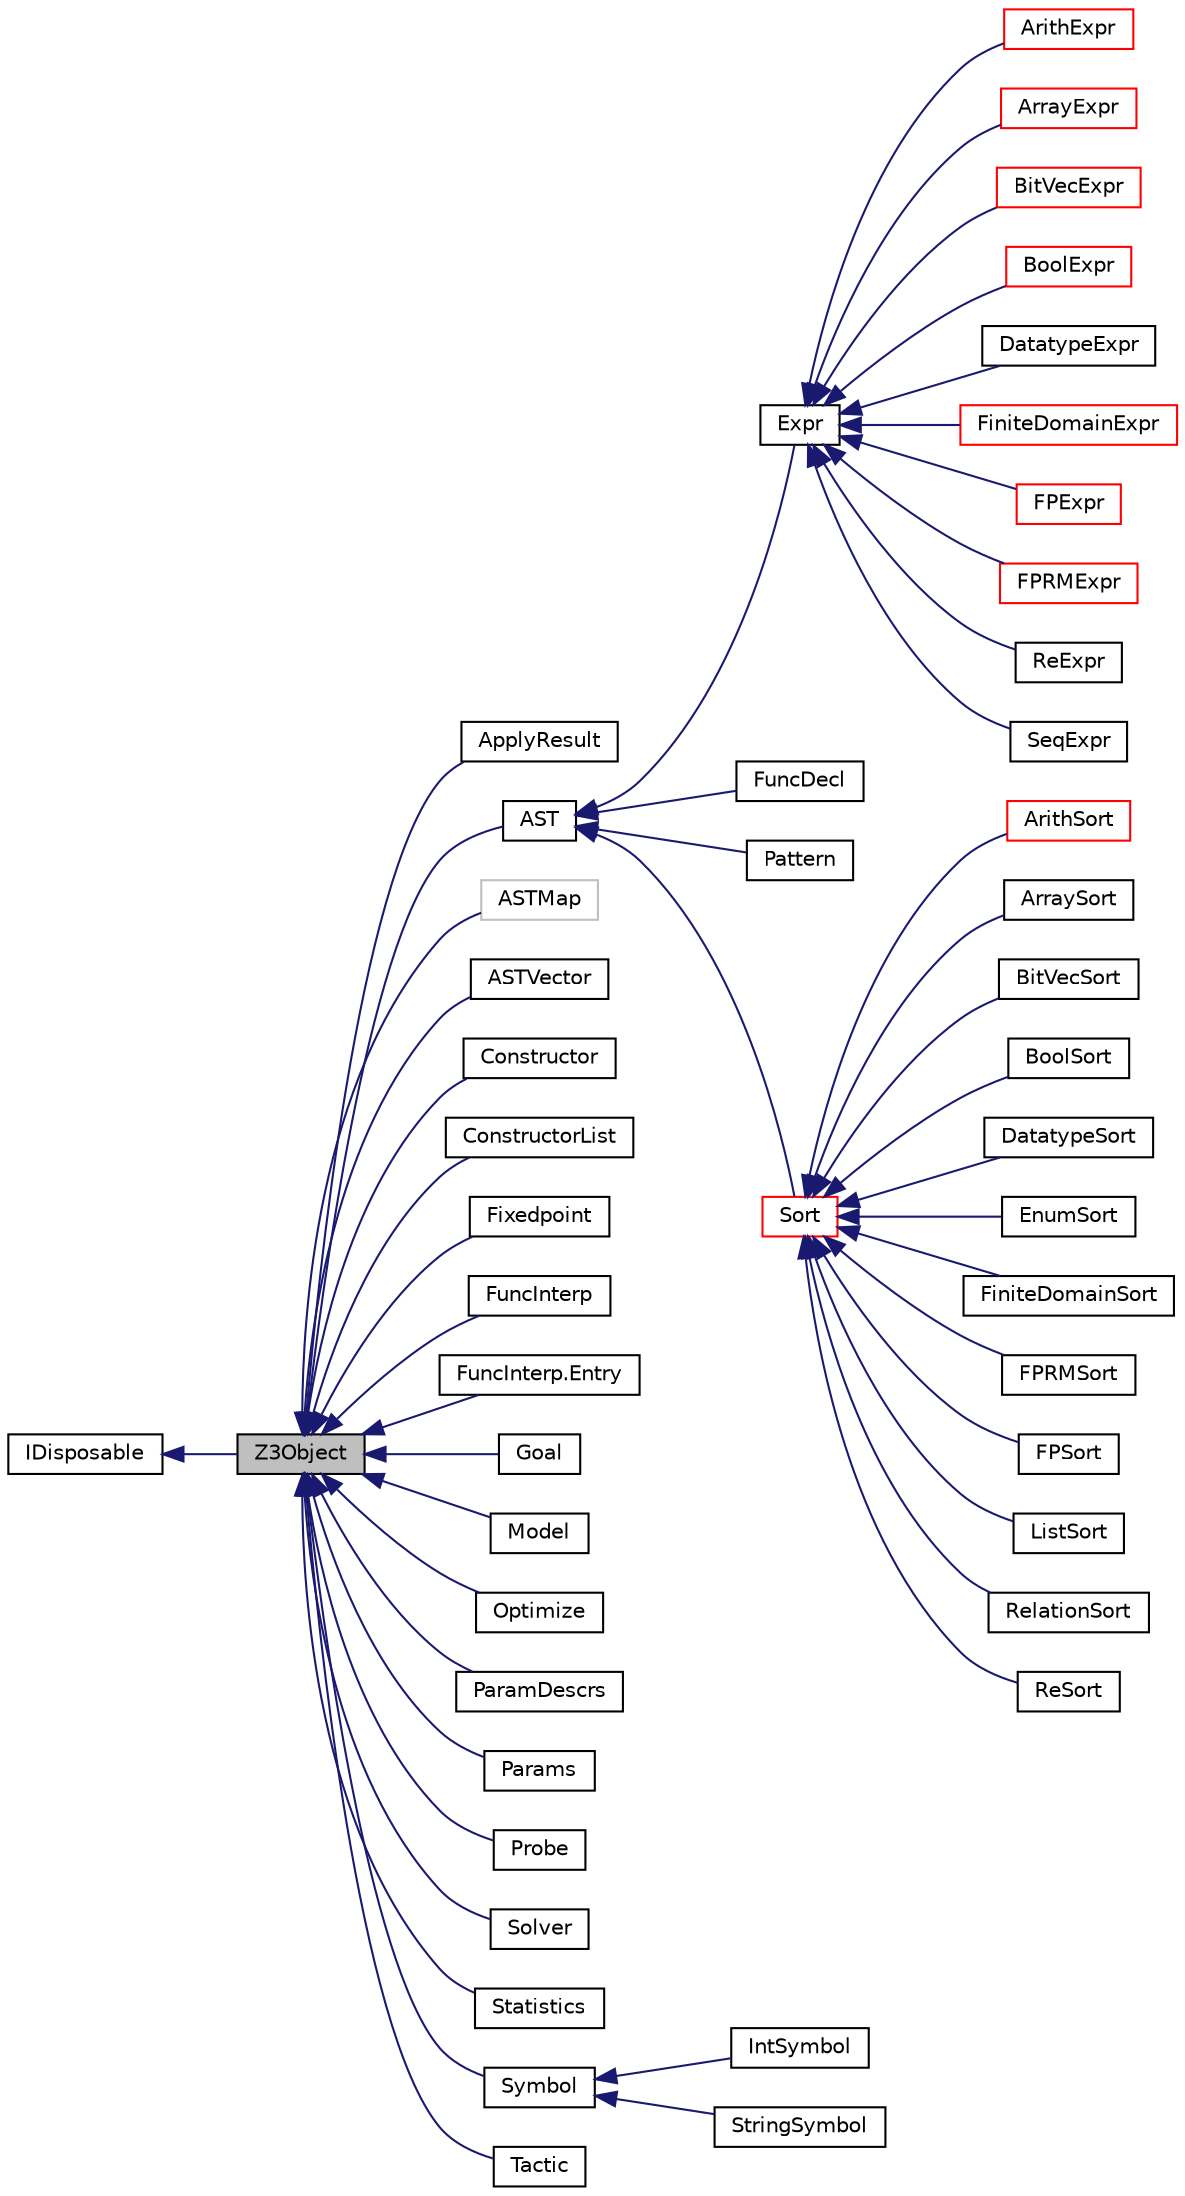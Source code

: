 digraph "Z3Object"
{
  edge [fontname="Helvetica",fontsize="10",labelfontname="Helvetica",labelfontsize="10"];
  node [fontname="Helvetica",fontsize="10",shape=record];
  rankdir="LR";
  Node0 [label="Z3Object",height=0.2,width=0.4,color="black", fillcolor="grey75", style="filled", fontcolor="black"];
  Node1 -> Node0 [dir="back",color="midnightblue",fontsize="10",style="solid",fontname="Helvetica"];
  Node1 [label="IDisposable",height=0.2,width=0.4,color="black", fillcolor="white", style="filled",URL="$class_i_disposable.html"];
  Node0 -> Node2 [dir="back",color="midnightblue",fontsize="10",style="solid",fontname="Helvetica"];
  Node2 [label="ApplyResult",height=0.2,width=0.4,color="black", fillcolor="white", style="filled",URL="$class_microsoft_1_1_z3_1_1_apply_result.html",tooltip="ApplyResult objects represent the result of an application of a tactic to a goal. It contains the sub..."];
  Node0 -> Node3 [dir="back",color="midnightblue",fontsize="10",style="solid",fontname="Helvetica"];
  Node3 [label="AST",height=0.2,width=0.4,color="black", fillcolor="white", style="filled",URL="$class_microsoft_1_1_z3_1_1_a_s_t.html",tooltip="The abstract syntax tree (AST) class. "];
  Node3 -> Node4 [dir="back",color="midnightblue",fontsize="10",style="solid",fontname="Helvetica"];
  Node4 [label="Expr",height=0.2,width=0.4,color="black", fillcolor="white", style="filled",URL="$class_microsoft_1_1_z3_1_1_expr.html",tooltip="Expressions are terms. "];
  Node4 -> Node5 [dir="back",color="midnightblue",fontsize="10",style="solid",fontname="Helvetica"];
  Node5 [label="ArithExpr",height=0.2,width=0.4,color="red", fillcolor="white", style="filled",URL="$class_microsoft_1_1_z3_1_1_arith_expr.html",tooltip="Arithmetic expressions (int/real) "];
  Node4 -> Node11 [dir="back",color="midnightblue",fontsize="10",style="solid",fontname="Helvetica"];
  Node11 [label="ArrayExpr",height=0.2,width=0.4,color="red", fillcolor="white", style="filled",URL="$class_microsoft_1_1_z3_1_1_array_expr.html",tooltip="Array expressions "];
  Node4 -> Node13 [dir="back",color="midnightblue",fontsize="10",style="solid",fontname="Helvetica"];
  Node13 [label="BitVecExpr",height=0.2,width=0.4,color="red", fillcolor="white", style="filled",URL="$class_microsoft_1_1_z3_1_1_bit_vec_expr.html",tooltip="Bit-vector expressions "];
  Node4 -> Node15 [dir="back",color="midnightblue",fontsize="10",style="solid",fontname="Helvetica"];
  Node15 [label="BoolExpr",height=0.2,width=0.4,color="red", fillcolor="white", style="filled",URL="$class_microsoft_1_1_z3_1_1_bool_expr.html",tooltip="Boolean expressions "];
  Node4 -> Node17 [dir="back",color="midnightblue",fontsize="10",style="solid",fontname="Helvetica"];
  Node17 [label="DatatypeExpr",height=0.2,width=0.4,color="black", fillcolor="white", style="filled",URL="$class_microsoft_1_1_z3_1_1_datatype_expr.html",tooltip="Datatype expressions "];
  Node4 -> Node18 [dir="back",color="midnightblue",fontsize="10",style="solid",fontname="Helvetica"];
  Node18 [label="FiniteDomainExpr",height=0.2,width=0.4,color="red", fillcolor="white", style="filled",URL="$class_microsoft_1_1_z3_1_1_finite_domain_expr.html",tooltip="Finite-domain expressions "];
  Node4 -> Node20 [dir="back",color="midnightblue",fontsize="10",style="solid",fontname="Helvetica"];
  Node20 [label="FPExpr",height=0.2,width=0.4,color="red", fillcolor="white", style="filled",URL="$class_microsoft_1_1_z3_1_1_f_p_expr.html",tooltip="FloatingPoint Expressions "];
  Node4 -> Node22 [dir="back",color="midnightblue",fontsize="10",style="solid",fontname="Helvetica"];
  Node22 [label="FPRMExpr",height=0.2,width=0.4,color="red", fillcolor="white", style="filled",URL="$class_microsoft_1_1_z3_1_1_f_p_r_m_expr.html",tooltip="FloatingPoint RoundingMode Expressions "];
  Node4 -> Node24 [dir="back",color="midnightblue",fontsize="10",style="solid",fontname="Helvetica"];
  Node24 [label="ReExpr",height=0.2,width=0.4,color="black", fillcolor="white", style="filled",URL="$class_microsoft_1_1_z3_1_1_re_expr.html",tooltip="Regular expression expressions "];
  Node4 -> Node25 [dir="back",color="midnightblue",fontsize="10",style="solid",fontname="Helvetica"];
  Node25 [label="SeqExpr",height=0.2,width=0.4,color="black", fillcolor="white", style="filled",URL="$class_microsoft_1_1_z3_1_1_seq_expr.html",tooltip="Sequence expressions "];
  Node3 -> Node26 [dir="back",color="midnightblue",fontsize="10",style="solid",fontname="Helvetica"];
  Node26 [label="FuncDecl",height=0.2,width=0.4,color="black", fillcolor="white", style="filled",URL="$class_microsoft_1_1_z3_1_1_func_decl.html",tooltip="Function declarations. "];
  Node3 -> Node27 [dir="back",color="midnightblue",fontsize="10",style="solid",fontname="Helvetica"];
  Node27 [label="Pattern",height=0.2,width=0.4,color="black", fillcolor="white", style="filled",URL="$class_microsoft_1_1_z3_1_1_pattern.html",tooltip="Patterns comprise a list of terms. The list should be non-empty. If the list comprises of more than o..."];
  Node3 -> Node28 [dir="back",color="midnightblue",fontsize="10",style="solid",fontname="Helvetica"];
  Node28 [label="Sort",height=0.2,width=0.4,color="red", fillcolor="white", style="filled",URL="$class_microsoft_1_1_z3_1_1_sort.html",tooltip="The Sort class implements type information for ASTs. "];
  Node28 -> Node29 [dir="back",color="midnightblue",fontsize="10",style="solid",fontname="Helvetica"];
  Node29 [label="ArithSort",height=0.2,width=0.4,color="red", fillcolor="white", style="filled",URL="$class_microsoft_1_1_z3_1_1_arith_sort.html",tooltip="An arithmetic sort, i.e., Int or Real. "];
  Node28 -> Node32 [dir="back",color="midnightblue",fontsize="10",style="solid",fontname="Helvetica"];
  Node32 [label="ArraySort",height=0.2,width=0.4,color="black", fillcolor="white", style="filled",URL="$class_microsoft_1_1_z3_1_1_array_sort.html",tooltip="Array sorts. "];
  Node28 -> Node33 [dir="back",color="midnightblue",fontsize="10",style="solid",fontname="Helvetica"];
  Node33 [label="BitVecSort",height=0.2,width=0.4,color="black", fillcolor="white", style="filled",URL="$class_microsoft_1_1_z3_1_1_bit_vec_sort.html",tooltip="Bit-vector sorts. "];
  Node28 -> Node34 [dir="back",color="midnightblue",fontsize="10",style="solid",fontname="Helvetica"];
  Node34 [label="BoolSort",height=0.2,width=0.4,color="black", fillcolor="white", style="filled",URL="$class_microsoft_1_1_z3_1_1_bool_sort.html",tooltip="A Boolean sort. "];
  Node28 -> Node35 [dir="back",color="midnightblue",fontsize="10",style="solid",fontname="Helvetica"];
  Node35 [label="DatatypeSort",height=0.2,width=0.4,color="black", fillcolor="white", style="filled",URL="$class_microsoft_1_1_z3_1_1_datatype_sort.html",tooltip="Datatype sorts. "];
  Node28 -> Node36 [dir="back",color="midnightblue",fontsize="10",style="solid",fontname="Helvetica"];
  Node36 [label="EnumSort",height=0.2,width=0.4,color="black", fillcolor="white", style="filled",URL="$class_microsoft_1_1_z3_1_1_enum_sort.html",tooltip="Enumeration sorts. "];
  Node28 -> Node37 [dir="back",color="midnightblue",fontsize="10",style="solid",fontname="Helvetica"];
  Node37 [label="FiniteDomainSort",height=0.2,width=0.4,color="black", fillcolor="white", style="filled",URL="$class_microsoft_1_1_z3_1_1_finite_domain_sort.html",tooltip="Finite domain sorts. "];
  Node28 -> Node38 [dir="back",color="midnightblue",fontsize="10",style="solid",fontname="Helvetica"];
  Node38 [label="FPRMSort",height=0.2,width=0.4,color="black", fillcolor="white", style="filled",URL="$class_microsoft_1_1_z3_1_1_f_p_r_m_sort.html",tooltip="The FloatingPoint RoundingMode sort "];
  Node28 -> Node39 [dir="back",color="midnightblue",fontsize="10",style="solid",fontname="Helvetica"];
  Node39 [label="FPSort",height=0.2,width=0.4,color="black", fillcolor="white", style="filled",URL="$class_microsoft_1_1_z3_1_1_f_p_sort.html",tooltip="FloatingPoint sort "];
  Node28 -> Node40 [dir="back",color="midnightblue",fontsize="10",style="solid",fontname="Helvetica"];
  Node40 [label="ListSort",height=0.2,width=0.4,color="black", fillcolor="white", style="filled",URL="$class_microsoft_1_1_z3_1_1_list_sort.html",tooltip="List sorts. "];
  Node28 -> Node41 [dir="back",color="midnightblue",fontsize="10",style="solid",fontname="Helvetica"];
  Node41 [label="RelationSort",height=0.2,width=0.4,color="black", fillcolor="white", style="filled",URL="$class_microsoft_1_1_z3_1_1_relation_sort.html",tooltip="Relation sorts. "];
  Node28 -> Node42 [dir="back",color="midnightblue",fontsize="10",style="solid",fontname="Helvetica"];
  Node42 [label="ReSort",height=0.2,width=0.4,color="black", fillcolor="white", style="filled",URL="$class_microsoft_1_1_z3_1_1_re_sort.html",tooltip="A regular expression sort "];
  Node0 -> Node47 [dir="back",color="midnightblue",fontsize="10",style="solid",fontname="Helvetica"];
  Node47 [label="ASTMap",height=0.2,width=0.4,color="grey75", fillcolor="white", style="filled",tooltip="Map from AST to AST "];
  Node0 -> Node48 [dir="back",color="midnightblue",fontsize="10",style="solid",fontname="Helvetica"];
  Node48 [label="ASTVector",height=0.2,width=0.4,color="black", fillcolor="white", style="filled",URL="$class_microsoft_1_1_z3_1_1_a_s_t_vector.html",tooltip="Vectors of ASTs. "];
  Node0 -> Node49 [dir="back",color="midnightblue",fontsize="10",style="solid",fontname="Helvetica"];
  Node49 [label="Constructor",height=0.2,width=0.4,color="black", fillcolor="white", style="filled",URL="$class_microsoft_1_1_z3_1_1_constructor.html",tooltip="Constructors are used for datatype sorts. "];
  Node0 -> Node50 [dir="back",color="midnightblue",fontsize="10",style="solid",fontname="Helvetica"];
  Node50 [label="ConstructorList",height=0.2,width=0.4,color="black", fillcolor="white", style="filled",URL="$class_microsoft_1_1_z3_1_1_constructor_list.html",tooltip="Lists of constructors "];
  Node0 -> Node51 [dir="back",color="midnightblue",fontsize="10",style="solid",fontname="Helvetica"];
  Node51 [label="Fixedpoint",height=0.2,width=0.4,color="black", fillcolor="white", style="filled",URL="$class_microsoft_1_1_z3_1_1_fixedpoint.html",tooltip="Object for managing fixedpoints "];
  Node0 -> Node52 [dir="back",color="midnightblue",fontsize="10",style="solid",fontname="Helvetica"];
  Node52 [label="FuncInterp",height=0.2,width=0.4,color="black", fillcolor="white", style="filled",URL="$class_microsoft_1_1_z3_1_1_func_interp.html",tooltip="A function interpretation is represented as a finite map and an &#39;else&#39; value. Each entry in the finit..."];
  Node0 -> Node53 [dir="back",color="midnightblue",fontsize="10",style="solid",fontname="Helvetica"];
  Node53 [label="FuncInterp.Entry",height=0.2,width=0.4,color="black", fillcolor="white", style="filled",URL="$class_microsoft_1_1_z3_1_1_func_interp_1_1_entry.html",tooltip="An Entry object represents an element in the finite map used to encode a function interpretation..."];
  Node0 -> Node54 [dir="back",color="midnightblue",fontsize="10",style="solid",fontname="Helvetica"];
  Node54 [label="Goal",height=0.2,width=0.4,color="black", fillcolor="white", style="filled",URL="$class_microsoft_1_1_z3_1_1_goal.html",tooltip="A goal (aka problem). A goal is essentially a set of formulas, that can be solved and/or transformed ..."];
  Node0 -> Node55 [dir="back",color="midnightblue",fontsize="10",style="solid",fontname="Helvetica"];
  Node55 [label="Model",height=0.2,width=0.4,color="black", fillcolor="white", style="filled",URL="$class_microsoft_1_1_z3_1_1_model.html",tooltip="A Model contains interpretations (assignments) of constants and functions. "];
  Node0 -> Node56 [dir="back",color="midnightblue",fontsize="10",style="solid",fontname="Helvetica"];
  Node56 [label="Optimize",height=0.2,width=0.4,color="black", fillcolor="white", style="filled",URL="$class_microsoft_1_1_z3_1_1_optimize.html",tooltip="Object for managing optimization context "];
  Node0 -> Node57 [dir="back",color="midnightblue",fontsize="10",style="solid",fontname="Helvetica"];
  Node57 [label="ParamDescrs",height=0.2,width=0.4,color="black", fillcolor="white", style="filled",URL="$class_microsoft_1_1_z3_1_1_param_descrs.html",tooltip="A ParamDescrs describes a set of parameters. "];
  Node0 -> Node58 [dir="back",color="midnightblue",fontsize="10",style="solid",fontname="Helvetica"];
  Node58 [label="Params",height=0.2,width=0.4,color="black", fillcolor="white", style="filled",URL="$class_microsoft_1_1_z3_1_1_params.html",tooltip="A Params objects represents a configuration in the form of Symbol/value pairs. "];
  Node0 -> Node59 [dir="back",color="midnightblue",fontsize="10",style="solid",fontname="Helvetica"];
  Node59 [label="Probe",height=0.2,width=0.4,color="black", fillcolor="white", style="filled",URL="$class_microsoft_1_1_z3_1_1_probe.html",tooltip=" Probes are used to inspect a goal (aka problem) and collect information that may be used to decide w..."];
  Node0 -> Node60 [dir="back",color="midnightblue",fontsize="10",style="solid",fontname="Helvetica"];
  Node60 [label="Solver",height=0.2,width=0.4,color="black", fillcolor="white", style="filled",URL="$class_microsoft_1_1_z3_1_1_solver.html",tooltip="Solvers. "];
  Node0 -> Node61 [dir="back",color="midnightblue",fontsize="10",style="solid",fontname="Helvetica"];
  Node61 [label="Statistics",height=0.2,width=0.4,color="black", fillcolor="white", style="filled",URL="$class_microsoft_1_1_z3_1_1_statistics.html",tooltip="Objects of this class track statistical information about solvers. "];
  Node0 -> Node62 [dir="back",color="midnightblue",fontsize="10",style="solid",fontname="Helvetica"];
  Node62 [label="Symbol",height=0.2,width=0.4,color="black", fillcolor="white", style="filled",URL="$class_microsoft_1_1_z3_1_1_symbol.html",tooltip="Symbols are used to name several term and type constructors. "];
  Node62 -> Node63 [dir="back",color="midnightblue",fontsize="10",style="solid",fontname="Helvetica"];
  Node63 [label="IntSymbol",height=0.2,width=0.4,color="black", fillcolor="white", style="filled",URL="$class_microsoft_1_1_z3_1_1_int_symbol.html",tooltip="Numbered symbols "];
  Node62 -> Node64 [dir="back",color="midnightblue",fontsize="10",style="solid",fontname="Helvetica"];
  Node64 [label="StringSymbol",height=0.2,width=0.4,color="black", fillcolor="white", style="filled",URL="$class_microsoft_1_1_z3_1_1_string_symbol.html",tooltip="Named symbols "];
  Node0 -> Node65 [dir="back",color="midnightblue",fontsize="10",style="solid",fontname="Helvetica"];
  Node65 [label="Tactic",height=0.2,width=0.4,color="black", fillcolor="white", style="filled",URL="$class_microsoft_1_1_z3_1_1_tactic.html",tooltip="Tactics are the basic building block for creating custom solvers for specific problem domains..."];
}
